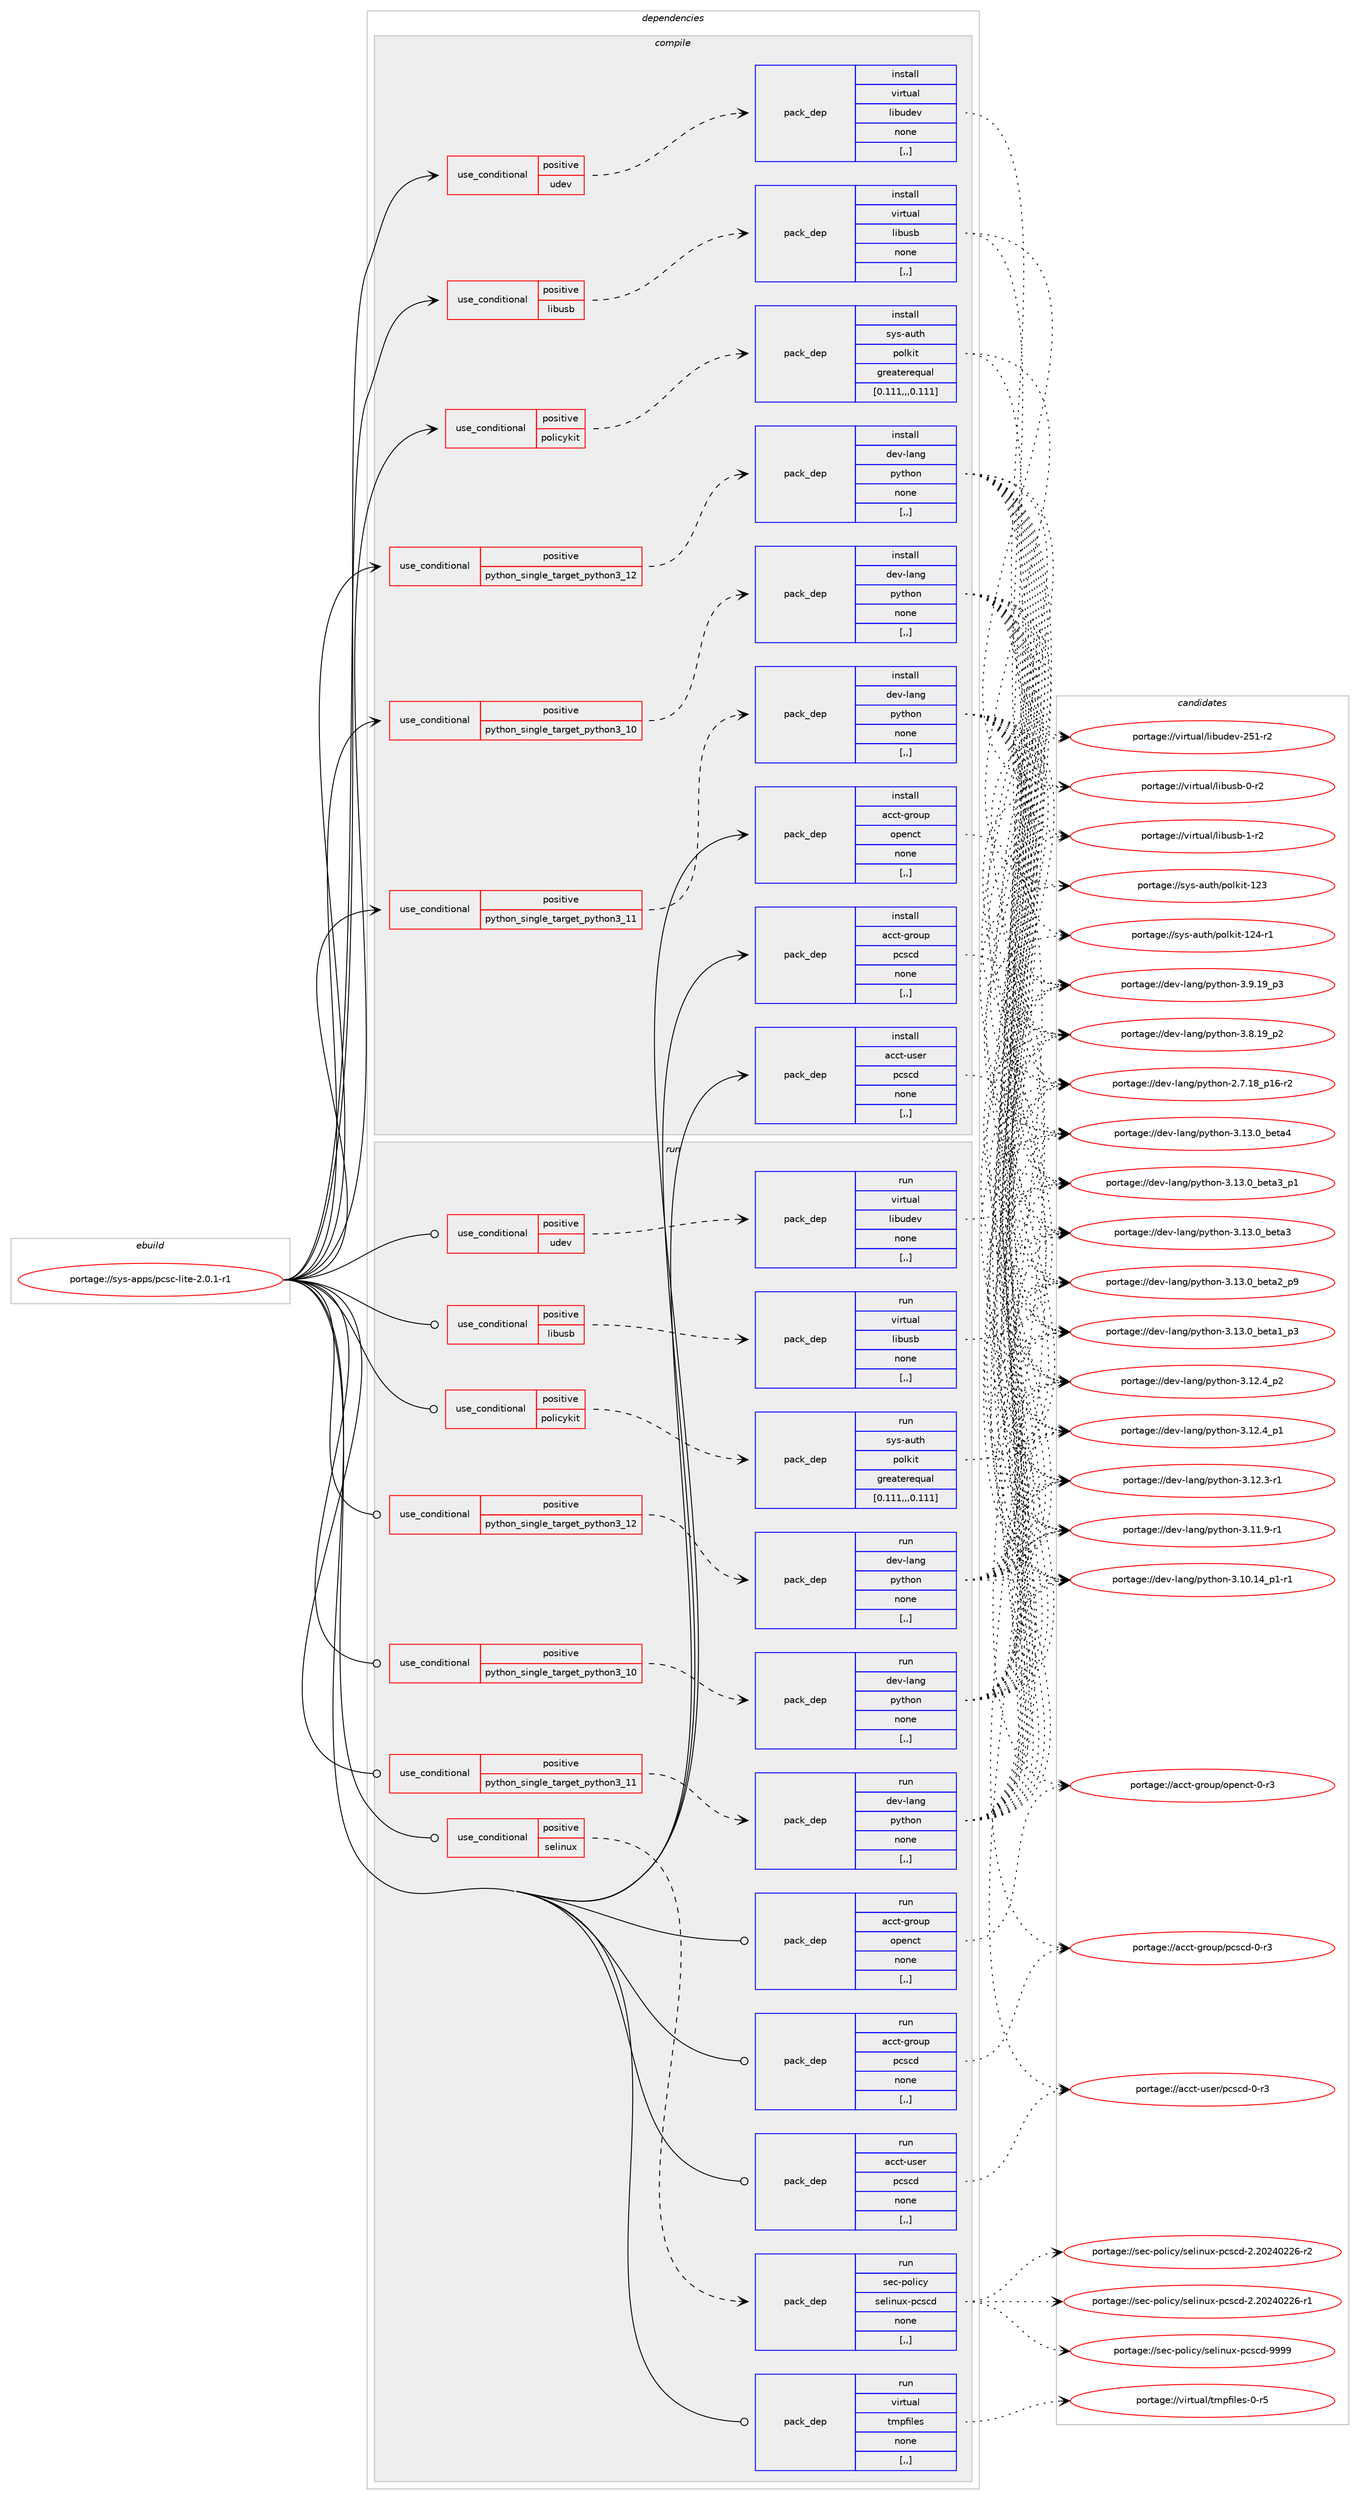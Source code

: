 digraph prolog {

# *************
# Graph options
# *************

newrank=true;
concentrate=true;
compound=true;
graph [rankdir=LR,fontname=Helvetica,fontsize=10,ranksep=1.5];#, ranksep=2.5, nodesep=0.2];
edge  [arrowhead=vee];
node  [fontname=Helvetica,fontsize=10];

# **********
# The ebuild
# **********

subgraph cluster_leftcol {
color=gray;
label=<<i>ebuild</i>>;
id [label="portage://sys-apps/pcsc-lite-2.0.1-r1", color=red, width=4, href="../sys-apps/pcsc-lite-2.0.1-r1.svg"];
}

# ****************
# The dependencies
# ****************

subgraph cluster_midcol {
color=gray;
label=<<i>dependencies</i>>;
subgraph cluster_compile {
fillcolor="#eeeeee";
style=filled;
label=<<i>compile</i>>;
subgraph cond111671 {
dependency422265 [label=<<TABLE BORDER="0" CELLBORDER="1" CELLSPACING="0" CELLPADDING="4"><TR><TD ROWSPAN="3" CELLPADDING="10">use_conditional</TD></TR><TR><TD>positive</TD></TR><TR><TD>libusb</TD></TR></TABLE>>, shape=none, color=red];
subgraph pack307671 {
dependency422266 [label=<<TABLE BORDER="0" CELLBORDER="1" CELLSPACING="0" CELLPADDING="4" WIDTH="220"><TR><TD ROWSPAN="6" CELLPADDING="30">pack_dep</TD></TR><TR><TD WIDTH="110">install</TD></TR><TR><TD>virtual</TD></TR><TR><TD>libusb</TD></TR><TR><TD>none</TD></TR><TR><TD>[,,]</TD></TR></TABLE>>, shape=none, color=blue];
}
dependency422265:e -> dependency422266:w [weight=20,style="dashed",arrowhead="vee"];
}
id:e -> dependency422265:w [weight=20,style="solid",arrowhead="vee"];
subgraph cond111672 {
dependency422267 [label=<<TABLE BORDER="0" CELLBORDER="1" CELLSPACING="0" CELLPADDING="4"><TR><TD ROWSPAN="3" CELLPADDING="10">use_conditional</TD></TR><TR><TD>positive</TD></TR><TR><TD>policykit</TD></TR></TABLE>>, shape=none, color=red];
subgraph pack307672 {
dependency422268 [label=<<TABLE BORDER="0" CELLBORDER="1" CELLSPACING="0" CELLPADDING="4" WIDTH="220"><TR><TD ROWSPAN="6" CELLPADDING="30">pack_dep</TD></TR><TR><TD WIDTH="110">install</TD></TR><TR><TD>sys-auth</TD></TR><TR><TD>polkit</TD></TR><TR><TD>greaterequal</TD></TR><TR><TD>[0.111,,,0.111]</TD></TR></TABLE>>, shape=none, color=blue];
}
dependency422267:e -> dependency422268:w [weight=20,style="dashed",arrowhead="vee"];
}
id:e -> dependency422267:w [weight=20,style="solid",arrowhead="vee"];
subgraph cond111673 {
dependency422269 [label=<<TABLE BORDER="0" CELLBORDER="1" CELLSPACING="0" CELLPADDING="4"><TR><TD ROWSPAN="3" CELLPADDING="10">use_conditional</TD></TR><TR><TD>positive</TD></TR><TR><TD>python_single_target_python3_10</TD></TR></TABLE>>, shape=none, color=red];
subgraph pack307673 {
dependency422270 [label=<<TABLE BORDER="0" CELLBORDER="1" CELLSPACING="0" CELLPADDING="4" WIDTH="220"><TR><TD ROWSPAN="6" CELLPADDING="30">pack_dep</TD></TR><TR><TD WIDTH="110">install</TD></TR><TR><TD>dev-lang</TD></TR><TR><TD>python</TD></TR><TR><TD>none</TD></TR><TR><TD>[,,]</TD></TR></TABLE>>, shape=none, color=blue];
}
dependency422269:e -> dependency422270:w [weight=20,style="dashed",arrowhead="vee"];
}
id:e -> dependency422269:w [weight=20,style="solid",arrowhead="vee"];
subgraph cond111674 {
dependency422271 [label=<<TABLE BORDER="0" CELLBORDER="1" CELLSPACING="0" CELLPADDING="4"><TR><TD ROWSPAN="3" CELLPADDING="10">use_conditional</TD></TR><TR><TD>positive</TD></TR><TR><TD>python_single_target_python3_11</TD></TR></TABLE>>, shape=none, color=red];
subgraph pack307674 {
dependency422272 [label=<<TABLE BORDER="0" CELLBORDER="1" CELLSPACING="0" CELLPADDING="4" WIDTH="220"><TR><TD ROWSPAN="6" CELLPADDING="30">pack_dep</TD></TR><TR><TD WIDTH="110">install</TD></TR><TR><TD>dev-lang</TD></TR><TR><TD>python</TD></TR><TR><TD>none</TD></TR><TR><TD>[,,]</TD></TR></TABLE>>, shape=none, color=blue];
}
dependency422271:e -> dependency422272:w [weight=20,style="dashed",arrowhead="vee"];
}
id:e -> dependency422271:w [weight=20,style="solid",arrowhead="vee"];
subgraph cond111675 {
dependency422273 [label=<<TABLE BORDER="0" CELLBORDER="1" CELLSPACING="0" CELLPADDING="4"><TR><TD ROWSPAN="3" CELLPADDING="10">use_conditional</TD></TR><TR><TD>positive</TD></TR><TR><TD>python_single_target_python3_12</TD></TR></TABLE>>, shape=none, color=red];
subgraph pack307675 {
dependency422274 [label=<<TABLE BORDER="0" CELLBORDER="1" CELLSPACING="0" CELLPADDING="4" WIDTH="220"><TR><TD ROWSPAN="6" CELLPADDING="30">pack_dep</TD></TR><TR><TD WIDTH="110">install</TD></TR><TR><TD>dev-lang</TD></TR><TR><TD>python</TD></TR><TR><TD>none</TD></TR><TR><TD>[,,]</TD></TR></TABLE>>, shape=none, color=blue];
}
dependency422273:e -> dependency422274:w [weight=20,style="dashed",arrowhead="vee"];
}
id:e -> dependency422273:w [weight=20,style="solid",arrowhead="vee"];
subgraph cond111676 {
dependency422275 [label=<<TABLE BORDER="0" CELLBORDER="1" CELLSPACING="0" CELLPADDING="4"><TR><TD ROWSPAN="3" CELLPADDING="10">use_conditional</TD></TR><TR><TD>positive</TD></TR><TR><TD>udev</TD></TR></TABLE>>, shape=none, color=red];
subgraph pack307676 {
dependency422276 [label=<<TABLE BORDER="0" CELLBORDER="1" CELLSPACING="0" CELLPADDING="4" WIDTH="220"><TR><TD ROWSPAN="6" CELLPADDING="30">pack_dep</TD></TR><TR><TD WIDTH="110">install</TD></TR><TR><TD>virtual</TD></TR><TR><TD>libudev</TD></TR><TR><TD>none</TD></TR><TR><TD>[,,]</TD></TR></TABLE>>, shape=none, color=blue];
}
dependency422275:e -> dependency422276:w [weight=20,style="dashed",arrowhead="vee"];
}
id:e -> dependency422275:w [weight=20,style="solid",arrowhead="vee"];
subgraph pack307677 {
dependency422277 [label=<<TABLE BORDER="0" CELLBORDER="1" CELLSPACING="0" CELLPADDING="4" WIDTH="220"><TR><TD ROWSPAN="6" CELLPADDING="30">pack_dep</TD></TR><TR><TD WIDTH="110">install</TD></TR><TR><TD>acct-group</TD></TR><TR><TD>openct</TD></TR><TR><TD>none</TD></TR><TR><TD>[,,]</TD></TR></TABLE>>, shape=none, color=blue];
}
id:e -> dependency422277:w [weight=20,style="solid",arrowhead="vee"];
subgraph pack307678 {
dependency422278 [label=<<TABLE BORDER="0" CELLBORDER="1" CELLSPACING="0" CELLPADDING="4" WIDTH="220"><TR><TD ROWSPAN="6" CELLPADDING="30">pack_dep</TD></TR><TR><TD WIDTH="110">install</TD></TR><TR><TD>acct-group</TD></TR><TR><TD>pcscd</TD></TR><TR><TD>none</TD></TR><TR><TD>[,,]</TD></TR></TABLE>>, shape=none, color=blue];
}
id:e -> dependency422278:w [weight=20,style="solid",arrowhead="vee"];
subgraph pack307679 {
dependency422279 [label=<<TABLE BORDER="0" CELLBORDER="1" CELLSPACING="0" CELLPADDING="4" WIDTH="220"><TR><TD ROWSPAN="6" CELLPADDING="30">pack_dep</TD></TR><TR><TD WIDTH="110">install</TD></TR><TR><TD>acct-user</TD></TR><TR><TD>pcscd</TD></TR><TR><TD>none</TD></TR><TR><TD>[,,]</TD></TR></TABLE>>, shape=none, color=blue];
}
id:e -> dependency422279:w [weight=20,style="solid",arrowhead="vee"];
}
subgraph cluster_compileandrun {
fillcolor="#eeeeee";
style=filled;
label=<<i>compile and run</i>>;
}
subgraph cluster_run {
fillcolor="#eeeeee";
style=filled;
label=<<i>run</i>>;
subgraph cond111677 {
dependency422280 [label=<<TABLE BORDER="0" CELLBORDER="1" CELLSPACING="0" CELLPADDING="4"><TR><TD ROWSPAN="3" CELLPADDING="10">use_conditional</TD></TR><TR><TD>positive</TD></TR><TR><TD>libusb</TD></TR></TABLE>>, shape=none, color=red];
subgraph pack307680 {
dependency422281 [label=<<TABLE BORDER="0" CELLBORDER="1" CELLSPACING="0" CELLPADDING="4" WIDTH="220"><TR><TD ROWSPAN="6" CELLPADDING="30">pack_dep</TD></TR><TR><TD WIDTH="110">run</TD></TR><TR><TD>virtual</TD></TR><TR><TD>libusb</TD></TR><TR><TD>none</TD></TR><TR><TD>[,,]</TD></TR></TABLE>>, shape=none, color=blue];
}
dependency422280:e -> dependency422281:w [weight=20,style="dashed",arrowhead="vee"];
}
id:e -> dependency422280:w [weight=20,style="solid",arrowhead="odot"];
subgraph cond111678 {
dependency422282 [label=<<TABLE BORDER="0" CELLBORDER="1" CELLSPACING="0" CELLPADDING="4"><TR><TD ROWSPAN="3" CELLPADDING="10">use_conditional</TD></TR><TR><TD>positive</TD></TR><TR><TD>policykit</TD></TR></TABLE>>, shape=none, color=red];
subgraph pack307681 {
dependency422283 [label=<<TABLE BORDER="0" CELLBORDER="1" CELLSPACING="0" CELLPADDING="4" WIDTH="220"><TR><TD ROWSPAN="6" CELLPADDING="30">pack_dep</TD></TR><TR><TD WIDTH="110">run</TD></TR><TR><TD>sys-auth</TD></TR><TR><TD>polkit</TD></TR><TR><TD>greaterequal</TD></TR><TR><TD>[0.111,,,0.111]</TD></TR></TABLE>>, shape=none, color=blue];
}
dependency422282:e -> dependency422283:w [weight=20,style="dashed",arrowhead="vee"];
}
id:e -> dependency422282:w [weight=20,style="solid",arrowhead="odot"];
subgraph cond111679 {
dependency422284 [label=<<TABLE BORDER="0" CELLBORDER="1" CELLSPACING="0" CELLPADDING="4"><TR><TD ROWSPAN="3" CELLPADDING="10">use_conditional</TD></TR><TR><TD>positive</TD></TR><TR><TD>python_single_target_python3_10</TD></TR></TABLE>>, shape=none, color=red];
subgraph pack307682 {
dependency422285 [label=<<TABLE BORDER="0" CELLBORDER="1" CELLSPACING="0" CELLPADDING="4" WIDTH="220"><TR><TD ROWSPAN="6" CELLPADDING="30">pack_dep</TD></TR><TR><TD WIDTH="110">run</TD></TR><TR><TD>dev-lang</TD></TR><TR><TD>python</TD></TR><TR><TD>none</TD></TR><TR><TD>[,,]</TD></TR></TABLE>>, shape=none, color=blue];
}
dependency422284:e -> dependency422285:w [weight=20,style="dashed",arrowhead="vee"];
}
id:e -> dependency422284:w [weight=20,style="solid",arrowhead="odot"];
subgraph cond111680 {
dependency422286 [label=<<TABLE BORDER="0" CELLBORDER="1" CELLSPACING="0" CELLPADDING="4"><TR><TD ROWSPAN="3" CELLPADDING="10">use_conditional</TD></TR><TR><TD>positive</TD></TR><TR><TD>python_single_target_python3_11</TD></TR></TABLE>>, shape=none, color=red];
subgraph pack307683 {
dependency422287 [label=<<TABLE BORDER="0" CELLBORDER="1" CELLSPACING="0" CELLPADDING="4" WIDTH="220"><TR><TD ROWSPAN="6" CELLPADDING="30">pack_dep</TD></TR><TR><TD WIDTH="110">run</TD></TR><TR><TD>dev-lang</TD></TR><TR><TD>python</TD></TR><TR><TD>none</TD></TR><TR><TD>[,,]</TD></TR></TABLE>>, shape=none, color=blue];
}
dependency422286:e -> dependency422287:w [weight=20,style="dashed",arrowhead="vee"];
}
id:e -> dependency422286:w [weight=20,style="solid",arrowhead="odot"];
subgraph cond111681 {
dependency422288 [label=<<TABLE BORDER="0" CELLBORDER="1" CELLSPACING="0" CELLPADDING="4"><TR><TD ROWSPAN="3" CELLPADDING="10">use_conditional</TD></TR><TR><TD>positive</TD></TR><TR><TD>python_single_target_python3_12</TD></TR></TABLE>>, shape=none, color=red];
subgraph pack307684 {
dependency422289 [label=<<TABLE BORDER="0" CELLBORDER="1" CELLSPACING="0" CELLPADDING="4" WIDTH="220"><TR><TD ROWSPAN="6" CELLPADDING="30">pack_dep</TD></TR><TR><TD WIDTH="110">run</TD></TR><TR><TD>dev-lang</TD></TR><TR><TD>python</TD></TR><TR><TD>none</TD></TR><TR><TD>[,,]</TD></TR></TABLE>>, shape=none, color=blue];
}
dependency422288:e -> dependency422289:w [weight=20,style="dashed",arrowhead="vee"];
}
id:e -> dependency422288:w [weight=20,style="solid",arrowhead="odot"];
subgraph cond111682 {
dependency422290 [label=<<TABLE BORDER="0" CELLBORDER="1" CELLSPACING="0" CELLPADDING="4"><TR><TD ROWSPAN="3" CELLPADDING="10">use_conditional</TD></TR><TR><TD>positive</TD></TR><TR><TD>selinux</TD></TR></TABLE>>, shape=none, color=red];
subgraph pack307685 {
dependency422291 [label=<<TABLE BORDER="0" CELLBORDER="1" CELLSPACING="0" CELLPADDING="4" WIDTH="220"><TR><TD ROWSPAN="6" CELLPADDING="30">pack_dep</TD></TR><TR><TD WIDTH="110">run</TD></TR><TR><TD>sec-policy</TD></TR><TR><TD>selinux-pcscd</TD></TR><TR><TD>none</TD></TR><TR><TD>[,,]</TD></TR></TABLE>>, shape=none, color=blue];
}
dependency422290:e -> dependency422291:w [weight=20,style="dashed",arrowhead="vee"];
}
id:e -> dependency422290:w [weight=20,style="solid",arrowhead="odot"];
subgraph cond111683 {
dependency422292 [label=<<TABLE BORDER="0" CELLBORDER="1" CELLSPACING="0" CELLPADDING="4"><TR><TD ROWSPAN="3" CELLPADDING="10">use_conditional</TD></TR><TR><TD>positive</TD></TR><TR><TD>udev</TD></TR></TABLE>>, shape=none, color=red];
subgraph pack307686 {
dependency422293 [label=<<TABLE BORDER="0" CELLBORDER="1" CELLSPACING="0" CELLPADDING="4" WIDTH="220"><TR><TD ROWSPAN="6" CELLPADDING="30">pack_dep</TD></TR><TR><TD WIDTH="110">run</TD></TR><TR><TD>virtual</TD></TR><TR><TD>libudev</TD></TR><TR><TD>none</TD></TR><TR><TD>[,,]</TD></TR></TABLE>>, shape=none, color=blue];
}
dependency422292:e -> dependency422293:w [weight=20,style="dashed",arrowhead="vee"];
}
id:e -> dependency422292:w [weight=20,style="solid",arrowhead="odot"];
subgraph pack307687 {
dependency422294 [label=<<TABLE BORDER="0" CELLBORDER="1" CELLSPACING="0" CELLPADDING="4" WIDTH="220"><TR><TD ROWSPAN="6" CELLPADDING="30">pack_dep</TD></TR><TR><TD WIDTH="110">run</TD></TR><TR><TD>acct-group</TD></TR><TR><TD>openct</TD></TR><TR><TD>none</TD></TR><TR><TD>[,,]</TD></TR></TABLE>>, shape=none, color=blue];
}
id:e -> dependency422294:w [weight=20,style="solid",arrowhead="odot"];
subgraph pack307688 {
dependency422295 [label=<<TABLE BORDER="0" CELLBORDER="1" CELLSPACING="0" CELLPADDING="4" WIDTH="220"><TR><TD ROWSPAN="6" CELLPADDING="30">pack_dep</TD></TR><TR><TD WIDTH="110">run</TD></TR><TR><TD>acct-group</TD></TR><TR><TD>pcscd</TD></TR><TR><TD>none</TD></TR><TR><TD>[,,]</TD></TR></TABLE>>, shape=none, color=blue];
}
id:e -> dependency422295:w [weight=20,style="solid",arrowhead="odot"];
subgraph pack307689 {
dependency422296 [label=<<TABLE BORDER="0" CELLBORDER="1" CELLSPACING="0" CELLPADDING="4" WIDTH="220"><TR><TD ROWSPAN="6" CELLPADDING="30">pack_dep</TD></TR><TR><TD WIDTH="110">run</TD></TR><TR><TD>acct-user</TD></TR><TR><TD>pcscd</TD></TR><TR><TD>none</TD></TR><TR><TD>[,,]</TD></TR></TABLE>>, shape=none, color=blue];
}
id:e -> dependency422296:w [weight=20,style="solid",arrowhead="odot"];
subgraph pack307690 {
dependency422297 [label=<<TABLE BORDER="0" CELLBORDER="1" CELLSPACING="0" CELLPADDING="4" WIDTH="220"><TR><TD ROWSPAN="6" CELLPADDING="30">pack_dep</TD></TR><TR><TD WIDTH="110">run</TD></TR><TR><TD>virtual</TD></TR><TR><TD>tmpfiles</TD></TR><TR><TD>none</TD></TR><TR><TD>[,,]</TD></TR></TABLE>>, shape=none, color=blue];
}
id:e -> dependency422297:w [weight=20,style="solid",arrowhead="odot"];
}
}

# **************
# The candidates
# **************

subgraph cluster_choices {
rank=same;
color=gray;
label=<<i>candidates</i>>;

subgraph choice307671 {
color=black;
nodesep=1;
choice1181051141161179710847108105981171159845494511450 [label="portage://virtual/libusb-1-r2", color=red, width=4,href="../virtual/libusb-1-r2.svg"];
choice1181051141161179710847108105981171159845484511450 [label="portage://virtual/libusb-0-r2", color=red, width=4,href="../virtual/libusb-0-r2.svg"];
dependency422266:e -> choice1181051141161179710847108105981171159845494511450:w [style=dotted,weight="100"];
dependency422266:e -> choice1181051141161179710847108105981171159845484511450:w [style=dotted,weight="100"];
}
subgraph choice307672 {
color=black;
nodesep=1;
choice115121115459711711610447112111108107105116454950524511449 [label="portage://sys-auth/polkit-124-r1", color=red, width=4,href="../sys-auth/polkit-124-r1.svg"];
choice11512111545971171161044711211110810710511645495051 [label="portage://sys-auth/polkit-123", color=red, width=4,href="../sys-auth/polkit-123.svg"];
dependency422268:e -> choice115121115459711711610447112111108107105116454950524511449:w [style=dotted,weight="100"];
dependency422268:e -> choice11512111545971171161044711211110810710511645495051:w [style=dotted,weight="100"];
}
subgraph choice307673 {
color=black;
nodesep=1;
choice1001011184510897110103471121211161041111104551464951464895981011169752 [label="portage://dev-lang/python-3.13.0_beta4", color=red, width=4,href="../dev-lang/python-3.13.0_beta4.svg"];
choice10010111845108971101034711212111610411111045514649514648959810111697519511249 [label="portage://dev-lang/python-3.13.0_beta3_p1", color=red, width=4,href="../dev-lang/python-3.13.0_beta3_p1.svg"];
choice1001011184510897110103471121211161041111104551464951464895981011169751 [label="portage://dev-lang/python-3.13.0_beta3", color=red, width=4,href="../dev-lang/python-3.13.0_beta3.svg"];
choice10010111845108971101034711212111610411111045514649514648959810111697509511257 [label="portage://dev-lang/python-3.13.0_beta2_p9", color=red, width=4,href="../dev-lang/python-3.13.0_beta2_p9.svg"];
choice10010111845108971101034711212111610411111045514649514648959810111697499511251 [label="portage://dev-lang/python-3.13.0_beta1_p3", color=red, width=4,href="../dev-lang/python-3.13.0_beta1_p3.svg"];
choice100101118451089711010347112121116104111110455146495046529511250 [label="portage://dev-lang/python-3.12.4_p2", color=red, width=4,href="../dev-lang/python-3.12.4_p2.svg"];
choice100101118451089711010347112121116104111110455146495046529511249 [label="portage://dev-lang/python-3.12.4_p1", color=red, width=4,href="../dev-lang/python-3.12.4_p1.svg"];
choice100101118451089711010347112121116104111110455146495046514511449 [label="portage://dev-lang/python-3.12.3-r1", color=red, width=4,href="../dev-lang/python-3.12.3-r1.svg"];
choice100101118451089711010347112121116104111110455146494946574511449 [label="portage://dev-lang/python-3.11.9-r1", color=red, width=4,href="../dev-lang/python-3.11.9-r1.svg"];
choice100101118451089711010347112121116104111110455146494846495295112494511449 [label="portage://dev-lang/python-3.10.14_p1-r1", color=red, width=4,href="../dev-lang/python-3.10.14_p1-r1.svg"];
choice100101118451089711010347112121116104111110455146574649579511251 [label="portage://dev-lang/python-3.9.19_p3", color=red, width=4,href="../dev-lang/python-3.9.19_p3.svg"];
choice100101118451089711010347112121116104111110455146564649579511250 [label="portage://dev-lang/python-3.8.19_p2", color=red, width=4,href="../dev-lang/python-3.8.19_p2.svg"];
choice100101118451089711010347112121116104111110455046554649569511249544511450 [label="portage://dev-lang/python-2.7.18_p16-r2", color=red, width=4,href="../dev-lang/python-2.7.18_p16-r2.svg"];
dependency422270:e -> choice1001011184510897110103471121211161041111104551464951464895981011169752:w [style=dotted,weight="100"];
dependency422270:e -> choice10010111845108971101034711212111610411111045514649514648959810111697519511249:w [style=dotted,weight="100"];
dependency422270:e -> choice1001011184510897110103471121211161041111104551464951464895981011169751:w [style=dotted,weight="100"];
dependency422270:e -> choice10010111845108971101034711212111610411111045514649514648959810111697509511257:w [style=dotted,weight="100"];
dependency422270:e -> choice10010111845108971101034711212111610411111045514649514648959810111697499511251:w [style=dotted,weight="100"];
dependency422270:e -> choice100101118451089711010347112121116104111110455146495046529511250:w [style=dotted,weight="100"];
dependency422270:e -> choice100101118451089711010347112121116104111110455146495046529511249:w [style=dotted,weight="100"];
dependency422270:e -> choice100101118451089711010347112121116104111110455146495046514511449:w [style=dotted,weight="100"];
dependency422270:e -> choice100101118451089711010347112121116104111110455146494946574511449:w [style=dotted,weight="100"];
dependency422270:e -> choice100101118451089711010347112121116104111110455146494846495295112494511449:w [style=dotted,weight="100"];
dependency422270:e -> choice100101118451089711010347112121116104111110455146574649579511251:w [style=dotted,weight="100"];
dependency422270:e -> choice100101118451089711010347112121116104111110455146564649579511250:w [style=dotted,weight="100"];
dependency422270:e -> choice100101118451089711010347112121116104111110455046554649569511249544511450:w [style=dotted,weight="100"];
}
subgraph choice307674 {
color=black;
nodesep=1;
choice1001011184510897110103471121211161041111104551464951464895981011169752 [label="portage://dev-lang/python-3.13.0_beta4", color=red, width=4,href="../dev-lang/python-3.13.0_beta4.svg"];
choice10010111845108971101034711212111610411111045514649514648959810111697519511249 [label="portage://dev-lang/python-3.13.0_beta3_p1", color=red, width=4,href="../dev-lang/python-3.13.0_beta3_p1.svg"];
choice1001011184510897110103471121211161041111104551464951464895981011169751 [label="portage://dev-lang/python-3.13.0_beta3", color=red, width=4,href="../dev-lang/python-3.13.0_beta3.svg"];
choice10010111845108971101034711212111610411111045514649514648959810111697509511257 [label="portage://dev-lang/python-3.13.0_beta2_p9", color=red, width=4,href="../dev-lang/python-3.13.0_beta2_p9.svg"];
choice10010111845108971101034711212111610411111045514649514648959810111697499511251 [label="portage://dev-lang/python-3.13.0_beta1_p3", color=red, width=4,href="../dev-lang/python-3.13.0_beta1_p3.svg"];
choice100101118451089711010347112121116104111110455146495046529511250 [label="portage://dev-lang/python-3.12.4_p2", color=red, width=4,href="../dev-lang/python-3.12.4_p2.svg"];
choice100101118451089711010347112121116104111110455146495046529511249 [label="portage://dev-lang/python-3.12.4_p1", color=red, width=4,href="../dev-lang/python-3.12.4_p1.svg"];
choice100101118451089711010347112121116104111110455146495046514511449 [label="portage://dev-lang/python-3.12.3-r1", color=red, width=4,href="../dev-lang/python-3.12.3-r1.svg"];
choice100101118451089711010347112121116104111110455146494946574511449 [label="portage://dev-lang/python-3.11.9-r1", color=red, width=4,href="../dev-lang/python-3.11.9-r1.svg"];
choice100101118451089711010347112121116104111110455146494846495295112494511449 [label="portage://dev-lang/python-3.10.14_p1-r1", color=red, width=4,href="../dev-lang/python-3.10.14_p1-r1.svg"];
choice100101118451089711010347112121116104111110455146574649579511251 [label="portage://dev-lang/python-3.9.19_p3", color=red, width=4,href="../dev-lang/python-3.9.19_p3.svg"];
choice100101118451089711010347112121116104111110455146564649579511250 [label="portage://dev-lang/python-3.8.19_p2", color=red, width=4,href="../dev-lang/python-3.8.19_p2.svg"];
choice100101118451089711010347112121116104111110455046554649569511249544511450 [label="portage://dev-lang/python-2.7.18_p16-r2", color=red, width=4,href="../dev-lang/python-2.7.18_p16-r2.svg"];
dependency422272:e -> choice1001011184510897110103471121211161041111104551464951464895981011169752:w [style=dotted,weight="100"];
dependency422272:e -> choice10010111845108971101034711212111610411111045514649514648959810111697519511249:w [style=dotted,weight="100"];
dependency422272:e -> choice1001011184510897110103471121211161041111104551464951464895981011169751:w [style=dotted,weight="100"];
dependency422272:e -> choice10010111845108971101034711212111610411111045514649514648959810111697509511257:w [style=dotted,weight="100"];
dependency422272:e -> choice10010111845108971101034711212111610411111045514649514648959810111697499511251:w [style=dotted,weight="100"];
dependency422272:e -> choice100101118451089711010347112121116104111110455146495046529511250:w [style=dotted,weight="100"];
dependency422272:e -> choice100101118451089711010347112121116104111110455146495046529511249:w [style=dotted,weight="100"];
dependency422272:e -> choice100101118451089711010347112121116104111110455146495046514511449:w [style=dotted,weight="100"];
dependency422272:e -> choice100101118451089711010347112121116104111110455146494946574511449:w [style=dotted,weight="100"];
dependency422272:e -> choice100101118451089711010347112121116104111110455146494846495295112494511449:w [style=dotted,weight="100"];
dependency422272:e -> choice100101118451089711010347112121116104111110455146574649579511251:w [style=dotted,weight="100"];
dependency422272:e -> choice100101118451089711010347112121116104111110455146564649579511250:w [style=dotted,weight="100"];
dependency422272:e -> choice100101118451089711010347112121116104111110455046554649569511249544511450:w [style=dotted,weight="100"];
}
subgraph choice307675 {
color=black;
nodesep=1;
choice1001011184510897110103471121211161041111104551464951464895981011169752 [label="portage://dev-lang/python-3.13.0_beta4", color=red, width=4,href="../dev-lang/python-3.13.0_beta4.svg"];
choice10010111845108971101034711212111610411111045514649514648959810111697519511249 [label="portage://dev-lang/python-3.13.0_beta3_p1", color=red, width=4,href="../dev-lang/python-3.13.0_beta3_p1.svg"];
choice1001011184510897110103471121211161041111104551464951464895981011169751 [label="portage://dev-lang/python-3.13.0_beta3", color=red, width=4,href="../dev-lang/python-3.13.0_beta3.svg"];
choice10010111845108971101034711212111610411111045514649514648959810111697509511257 [label="portage://dev-lang/python-3.13.0_beta2_p9", color=red, width=4,href="../dev-lang/python-3.13.0_beta2_p9.svg"];
choice10010111845108971101034711212111610411111045514649514648959810111697499511251 [label="portage://dev-lang/python-3.13.0_beta1_p3", color=red, width=4,href="../dev-lang/python-3.13.0_beta1_p3.svg"];
choice100101118451089711010347112121116104111110455146495046529511250 [label="portage://dev-lang/python-3.12.4_p2", color=red, width=4,href="../dev-lang/python-3.12.4_p2.svg"];
choice100101118451089711010347112121116104111110455146495046529511249 [label="portage://dev-lang/python-3.12.4_p1", color=red, width=4,href="../dev-lang/python-3.12.4_p1.svg"];
choice100101118451089711010347112121116104111110455146495046514511449 [label="portage://dev-lang/python-3.12.3-r1", color=red, width=4,href="../dev-lang/python-3.12.3-r1.svg"];
choice100101118451089711010347112121116104111110455146494946574511449 [label="portage://dev-lang/python-3.11.9-r1", color=red, width=4,href="../dev-lang/python-3.11.9-r1.svg"];
choice100101118451089711010347112121116104111110455146494846495295112494511449 [label="portage://dev-lang/python-3.10.14_p1-r1", color=red, width=4,href="../dev-lang/python-3.10.14_p1-r1.svg"];
choice100101118451089711010347112121116104111110455146574649579511251 [label="portage://dev-lang/python-3.9.19_p3", color=red, width=4,href="../dev-lang/python-3.9.19_p3.svg"];
choice100101118451089711010347112121116104111110455146564649579511250 [label="portage://dev-lang/python-3.8.19_p2", color=red, width=4,href="../dev-lang/python-3.8.19_p2.svg"];
choice100101118451089711010347112121116104111110455046554649569511249544511450 [label="portage://dev-lang/python-2.7.18_p16-r2", color=red, width=4,href="../dev-lang/python-2.7.18_p16-r2.svg"];
dependency422274:e -> choice1001011184510897110103471121211161041111104551464951464895981011169752:w [style=dotted,weight="100"];
dependency422274:e -> choice10010111845108971101034711212111610411111045514649514648959810111697519511249:w [style=dotted,weight="100"];
dependency422274:e -> choice1001011184510897110103471121211161041111104551464951464895981011169751:w [style=dotted,weight="100"];
dependency422274:e -> choice10010111845108971101034711212111610411111045514649514648959810111697509511257:w [style=dotted,weight="100"];
dependency422274:e -> choice10010111845108971101034711212111610411111045514649514648959810111697499511251:w [style=dotted,weight="100"];
dependency422274:e -> choice100101118451089711010347112121116104111110455146495046529511250:w [style=dotted,weight="100"];
dependency422274:e -> choice100101118451089711010347112121116104111110455146495046529511249:w [style=dotted,weight="100"];
dependency422274:e -> choice100101118451089711010347112121116104111110455146495046514511449:w [style=dotted,weight="100"];
dependency422274:e -> choice100101118451089711010347112121116104111110455146494946574511449:w [style=dotted,weight="100"];
dependency422274:e -> choice100101118451089711010347112121116104111110455146494846495295112494511449:w [style=dotted,weight="100"];
dependency422274:e -> choice100101118451089711010347112121116104111110455146574649579511251:w [style=dotted,weight="100"];
dependency422274:e -> choice100101118451089711010347112121116104111110455146564649579511250:w [style=dotted,weight="100"];
dependency422274:e -> choice100101118451089711010347112121116104111110455046554649569511249544511450:w [style=dotted,weight="100"];
}
subgraph choice307676 {
color=black;
nodesep=1;
choice118105114116117971084710810598117100101118455053494511450 [label="portage://virtual/libudev-251-r2", color=red, width=4,href="../virtual/libudev-251-r2.svg"];
dependency422276:e -> choice118105114116117971084710810598117100101118455053494511450:w [style=dotted,weight="100"];
}
subgraph choice307677 {
color=black;
nodesep=1;
choice97999911645103114111117112471111121011109911645484511451 [label="portage://acct-group/openct-0-r3", color=red, width=4,href="../acct-group/openct-0-r3.svg"];
dependency422277:e -> choice97999911645103114111117112471111121011109911645484511451:w [style=dotted,weight="100"];
}
subgraph choice307678 {
color=black;
nodesep=1;
choice9799991164510311411111711247112991159910045484511451 [label="portage://acct-group/pcscd-0-r3", color=red, width=4,href="../acct-group/pcscd-0-r3.svg"];
dependency422278:e -> choice9799991164510311411111711247112991159910045484511451:w [style=dotted,weight="100"];
}
subgraph choice307679 {
color=black;
nodesep=1;
choice9799991164511711510111447112991159910045484511451 [label="portage://acct-user/pcscd-0-r3", color=red, width=4,href="../acct-user/pcscd-0-r3.svg"];
dependency422279:e -> choice9799991164511711510111447112991159910045484511451:w [style=dotted,weight="100"];
}
subgraph choice307680 {
color=black;
nodesep=1;
choice1181051141161179710847108105981171159845494511450 [label="portage://virtual/libusb-1-r2", color=red, width=4,href="../virtual/libusb-1-r2.svg"];
choice1181051141161179710847108105981171159845484511450 [label="portage://virtual/libusb-0-r2", color=red, width=4,href="../virtual/libusb-0-r2.svg"];
dependency422281:e -> choice1181051141161179710847108105981171159845494511450:w [style=dotted,weight="100"];
dependency422281:e -> choice1181051141161179710847108105981171159845484511450:w [style=dotted,weight="100"];
}
subgraph choice307681 {
color=black;
nodesep=1;
choice115121115459711711610447112111108107105116454950524511449 [label="portage://sys-auth/polkit-124-r1", color=red, width=4,href="../sys-auth/polkit-124-r1.svg"];
choice11512111545971171161044711211110810710511645495051 [label="portage://sys-auth/polkit-123", color=red, width=4,href="../sys-auth/polkit-123.svg"];
dependency422283:e -> choice115121115459711711610447112111108107105116454950524511449:w [style=dotted,weight="100"];
dependency422283:e -> choice11512111545971171161044711211110810710511645495051:w [style=dotted,weight="100"];
}
subgraph choice307682 {
color=black;
nodesep=1;
choice1001011184510897110103471121211161041111104551464951464895981011169752 [label="portage://dev-lang/python-3.13.0_beta4", color=red, width=4,href="../dev-lang/python-3.13.0_beta4.svg"];
choice10010111845108971101034711212111610411111045514649514648959810111697519511249 [label="portage://dev-lang/python-3.13.0_beta3_p1", color=red, width=4,href="../dev-lang/python-3.13.0_beta3_p1.svg"];
choice1001011184510897110103471121211161041111104551464951464895981011169751 [label="portage://dev-lang/python-3.13.0_beta3", color=red, width=4,href="../dev-lang/python-3.13.0_beta3.svg"];
choice10010111845108971101034711212111610411111045514649514648959810111697509511257 [label="portage://dev-lang/python-3.13.0_beta2_p9", color=red, width=4,href="../dev-lang/python-3.13.0_beta2_p9.svg"];
choice10010111845108971101034711212111610411111045514649514648959810111697499511251 [label="portage://dev-lang/python-3.13.0_beta1_p3", color=red, width=4,href="../dev-lang/python-3.13.0_beta1_p3.svg"];
choice100101118451089711010347112121116104111110455146495046529511250 [label="portage://dev-lang/python-3.12.4_p2", color=red, width=4,href="../dev-lang/python-3.12.4_p2.svg"];
choice100101118451089711010347112121116104111110455146495046529511249 [label="portage://dev-lang/python-3.12.4_p1", color=red, width=4,href="../dev-lang/python-3.12.4_p1.svg"];
choice100101118451089711010347112121116104111110455146495046514511449 [label="portage://dev-lang/python-3.12.3-r1", color=red, width=4,href="../dev-lang/python-3.12.3-r1.svg"];
choice100101118451089711010347112121116104111110455146494946574511449 [label="portage://dev-lang/python-3.11.9-r1", color=red, width=4,href="../dev-lang/python-3.11.9-r1.svg"];
choice100101118451089711010347112121116104111110455146494846495295112494511449 [label="portage://dev-lang/python-3.10.14_p1-r1", color=red, width=4,href="../dev-lang/python-3.10.14_p1-r1.svg"];
choice100101118451089711010347112121116104111110455146574649579511251 [label="portage://dev-lang/python-3.9.19_p3", color=red, width=4,href="../dev-lang/python-3.9.19_p3.svg"];
choice100101118451089711010347112121116104111110455146564649579511250 [label="portage://dev-lang/python-3.8.19_p2", color=red, width=4,href="../dev-lang/python-3.8.19_p2.svg"];
choice100101118451089711010347112121116104111110455046554649569511249544511450 [label="portage://dev-lang/python-2.7.18_p16-r2", color=red, width=4,href="../dev-lang/python-2.7.18_p16-r2.svg"];
dependency422285:e -> choice1001011184510897110103471121211161041111104551464951464895981011169752:w [style=dotted,weight="100"];
dependency422285:e -> choice10010111845108971101034711212111610411111045514649514648959810111697519511249:w [style=dotted,weight="100"];
dependency422285:e -> choice1001011184510897110103471121211161041111104551464951464895981011169751:w [style=dotted,weight="100"];
dependency422285:e -> choice10010111845108971101034711212111610411111045514649514648959810111697509511257:w [style=dotted,weight="100"];
dependency422285:e -> choice10010111845108971101034711212111610411111045514649514648959810111697499511251:w [style=dotted,weight="100"];
dependency422285:e -> choice100101118451089711010347112121116104111110455146495046529511250:w [style=dotted,weight="100"];
dependency422285:e -> choice100101118451089711010347112121116104111110455146495046529511249:w [style=dotted,weight="100"];
dependency422285:e -> choice100101118451089711010347112121116104111110455146495046514511449:w [style=dotted,weight="100"];
dependency422285:e -> choice100101118451089711010347112121116104111110455146494946574511449:w [style=dotted,weight="100"];
dependency422285:e -> choice100101118451089711010347112121116104111110455146494846495295112494511449:w [style=dotted,weight="100"];
dependency422285:e -> choice100101118451089711010347112121116104111110455146574649579511251:w [style=dotted,weight="100"];
dependency422285:e -> choice100101118451089711010347112121116104111110455146564649579511250:w [style=dotted,weight="100"];
dependency422285:e -> choice100101118451089711010347112121116104111110455046554649569511249544511450:w [style=dotted,weight="100"];
}
subgraph choice307683 {
color=black;
nodesep=1;
choice1001011184510897110103471121211161041111104551464951464895981011169752 [label="portage://dev-lang/python-3.13.0_beta4", color=red, width=4,href="../dev-lang/python-3.13.0_beta4.svg"];
choice10010111845108971101034711212111610411111045514649514648959810111697519511249 [label="portage://dev-lang/python-3.13.0_beta3_p1", color=red, width=4,href="../dev-lang/python-3.13.0_beta3_p1.svg"];
choice1001011184510897110103471121211161041111104551464951464895981011169751 [label="portage://dev-lang/python-3.13.0_beta3", color=red, width=4,href="../dev-lang/python-3.13.0_beta3.svg"];
choice10010111845108971101034711212111610411111045514649514648959810111697509511257 [label="portage://dev-lang/python-3.13.0_beta2_p9", color=red, width=4,href="../dev-lang/python-3.13.0_beta2_p9.svg"];
choice10010111845108971101034711212111610411111045514649514648959810111697499511251 [label="portage://dev-lang/python-3.13.0_beta1_p3", color=red, width=4,href="../dev-lang/python-3.13.0_beta1_p3.svg"];
choice100101118451089711010347112121116104111110455146495046529511250 [label="portage://dev-lang/python-3.12.4_p2", color=red, width=4,href="../dev-lang/python-3.12.4_p2.svg"];
choice100101118451089711010347112121116104111110455146495046529511249 [label="portage://dev-lang/python-3.12.4_p1", color=red, width=4,href="../dev-lang/python-3.12.4_p1.svg"];
choice100101118451089711010347112121116104111110455146495046514511449 [label="portage://dev-lang/python-3.12.3-r1", color=red, width=4,href="../dev-lang/python-3.12.3-r1.svg"];
choice100101118451089711010347112121116104111110455146494946574511449 [label="portage://dev-lang/python-3.11.9-r1", color=red, width=4,href="../dev-lang/python-3.11.9-r1.svg"];
choice100101118451089711010347112121116104111110455146494846495295112494511449 [label="portage://dev-lang/python-3.10.14_p1-r1", color=red, width=4,href="../dev-lang/python-3.10.14_p1-r1.svg"];
choice100101118451089711010347112121116104111110455146574649579511251 [label="portage://dev-lang/python-3.9.19_p3", color=red, width=4,href="../dev-lang/python-3.9.19_p3.svg"];
choice100101118451089711010347112121116104111110455146564649579511250 [label="portage://dev-lang/python-3.8.19_p2", color=red, width=4,href="../dev-lang/python-3.8.19_p2.svg"];
choice100101118451089711010347112121116104111110455046554649569511249544511450 [label="portage://dev-lang/python-2.7.18_p16-r2", color=red, width=4,href="../dev-lang/python-2.7.18_p16-r2.svg"];
dependency422287:e -> choice1001011184510897110103471121211161041111104551464951464895981011169752:w [style=dotted,weight="100"];
dependency422287:e -> choice10010111845108971101034711212111610411111045514649514648959810111697519511249:w [style=dotted,weight="100"];
dependency422287:e -> choice1001011184510897110103471121211161041111104551464951464895981011169751:w [style=dotted,weight="100"];
dependency422287:e -> choice10010111845108971101034711212111610411111045514649514648959810111697509511257:w [style=dotted,weight="100"];
dependency422287:e -> choice10010111845108971101034711212111610411111045514649514648959810111697499511251:w [style=dotted,weight="100"];
dependency422287:e -> choice100101118451089711010347112121116104111110455146495046529511250:w [style=dotted,weight="100"];
dependency422287:e -> choice100101118451089711010347112121116104111110455146495046529511249:w [style=dotted,weight="100"];
dependency422287:e -> choice100101118451089711010347112121116104111110455146495046514511449:w [style=dotted,weight="100"];
dependency422287:e -> choice100101118451089711010347112121116104111110455146494946574511449:w [style=dotted,weight="100"];
dependency422287:e -> choice100101118451089711010347112121116104111110455146494846495295112494511449:w [style=dotted,weight="100"];
dependency422287:e -> choice100101118451089711010347112121116104111110455146574649579511251:w [style=dotted,weight="100"];
dependency422287:e -> choice100101118451089711010347112121116104111110455146564649579511250:w [style=dotted,weight="100"];
dependency422287:e -> choice100101118451089711010347112121116104111110455046554649569511249544511450:w [style=dotted,weight="100"];
}
subgraph choice307684 {
color=black;
nodesep=1;
choice1001011184510897110103471121211161041111104551464951464895981011169752 [label="portage://dev-lang/python-3.13.0_beta4", color=red, width=4,href="../dev-lang/python-3.13.0_beta4.svg"];
choice10010111845108971101034711212111610411111045514649514648959810111697519511249 [label="portage://dev-lang/python-3.13.0_beta3_p1", color=red, width=4,href="../dev-lang/python-3.13.0_beta3_p1.svg"];
choice1001011184510897110103471121211161041111104551464951464895981011169751 [label="portage://dev-lang/python-3.13.0_beta3", color=red, width=4,href="../dev-lang/python-3.13.0_beta3.svg"];
choice10010111845108971101034711212111610411111045514649514648959810111697509511257 [label="portage://dev-lang/python-3.13.0_beta2_p9", color=red, width=4,href="../dev-lang/python-3.13.0_beta2_p9.svg"];
choice10010111845108971101034711212111610411111045514649514648959810111697499511251 [label="portage://dev-lang/python-3.13.0_beta1_p3", color=red, width=4,href="../dev-lang/python-3.13.0_beta1_p3.svg"];
choice100101118451089711010347112121116104111110455146495046529511250 [label="portage://dev-lang/python-3.12.4_p2", color=red, width=4,href="../dev-lang/python-3.12.4_p2.svg"];
choice100101118451089711010347112121116104111110455146495046529511249 [label="portage://dev-lang/python-3.12.4_p1", color=red, width=4,href="../dev-lang/python-3.12.4_p1.svg"];
choice100101118451089711010347112121116104111110455146495046514511449 [label="portage://dev-lang/python-3.12.3-r1", color=red, width=4,href="../dev-lang/python-3.12.3-r1.svg"];
choice100101118451089711010347112121116104111110455146494946574511449 [label="portage://dev-lang/python-3.11.9-r1", color=red, width=4,href="../dev-lang/python-3.11.9-r1.svg"];
choice100101118451089711010347112121116104111110455146494846495295112494511449 [label="portage://dev-lang/python-3.10.14_p1-r1", color=red, width=4,href="../dev-lang/python-3.10.14_p1-r1.svg"];
choice100101118451089711010347112121116104111110455146574649579511251 [label="portage://dev-lang/python-3.9.19_p3", color=red, width=4,href="../dev-lang/python-3.9.19_p3.svg"];
choice100101118451089711010347112121116104111110455146564649579511250 [label="portage://dev-lang/python-3.8.19_p2", color=red, width=4,href="../dev-lang/python-3.8.19_p2.svg"];
choice100101118451089711010347112121116104111110455046554649569511249544511450 [label="portage://dev-lang/python-2.7.18_p16-r2", color=red, width=4,href="../dev-lang/python-2.7.18_p16-r2.svg"];
dependency422289:e -> choice1001011184510897110103471121211161041111104551464951464895981011169752:w [style=dotted,weight="100"];
dependency422289:e -> choice10010111845108971101034711212111610411111045514649514648959810111697519511249:w [style=dotted,weight="100"];
dependency422289:e -> choice1001011184510897110103471121211161041111104551464951464895981011169751:w [style=dotted,weight="100"];
dependency422289:e -> choice10010111845108971101034711212111610411111045514649514648959810111697509511257:w [style=dotted,weight="100"];
dependency422289:e -> choice10010111845108971101034711212111610411111045514649514648959810111697499511251:w [style=dotted,weight="100"];
dependency422289:e -> choice100101118451089711010347112121116104111110455146495046529511250:w [style=dotted,weight="100"];
dependency422289:e -> choice100101118451089711010347112121116104111110455146495046529511249:w [style=dotted,weight="100"];
dependency422289:e -> choice100101118451089711010347112121116104111110455146495046514511449:w [style=dotted,weight="100"];
dependency422289:e -> choice100101118451089711010347112121116104111110455146494946574511449:w [style=dotted,weight="100"];
dependency422289:e -> choice100101118451089711010347112121116104111110455146494846495295112494511449:w [style=dotted,weight="100"];
dependency422289:e -> choice100101118451089711010347112121116104111110455146574649579511251:w [style=dotted,weight="100"];
dependency422289:e -> choice100101118451089711010347112121116104111110455146564649579511250:w [style=dotted,weight="100"];
dependency422289:e -> choice100101118451089711010347112121116104111110455046554649569511249544511450:w [style=dotted,weight="100"];
}
subgraph choice307685 {
color=black;
nodesep=1;
choice115101994511211110810599121471151011081051101171204511299115991004557575757 [label="portage://sec-policy/selinux-pcscd-9999", color=red, width=4,href="../sec-policy/selinux-pcscd-9999.svg"];
choice1151019945112111108105991214711510110810511011712045112991159910045504650485052485050544511450 [label="portage://sec-policy/selinux-pcscd-2.20240226-r2", color=red, width=4,href="../sec-policy/selinux-pcscd-2.20240226-r2.svg"];
choice1151019945112111108105991214711510110810511011712045112991159910045504650485052485050544511449 [label="portage://sec-policy/selinux-pcscd-2.20240226-r1", color=red, width=4,href="../sec-policy/selinux-pcscd-2.20240226-r1.svg"];
dependency422291:e -> choice115101994511211110810599121471151011081051101171204511299115991004557575757:w [style=dotted,weight="100"];
dependency422291:e -> choice1151019945112111108105991214711510110810511011712045112991159910045504650485052485050544511450:w [style=dotted,weight="100"];
dependency422291:e -> choice1151019945112111108105991214711510110810511011712045112991159910045504650485052485050544511449:w [style=dotted,weight="100"];
}
subgraph choice307686 {
color=black;
nodesep=1;
choice118105114116117971084710810598117100101118455053494511450 [label="portage://virtual/libudev-251-r2", color=red, width=4,href="../virtual/libudev-251-r2.svg"];
dependency422293:e -> choice118105114116117971084710810598117100101118455053494511450:w [style=dotted,weight="100"];
}
subgraph choice307687 {
color=black;
nodesep=1;
choice97999911645103114111117112471111121011109911645484511451 [label="portage://acct-group/openct-0-r3", color=red, width=4,href="../acct-group/openct-0-r3.svg"];
dependency422294:e -> choice97999911645103114111117112471111121011109911645484511451:w [style=dotted,weight="100"];
}
subgraph choice307688 {
color=black;
nodesep=1;
choice9799991164510311411111711247112991159910045484511451 [label="portage://acct-group/pcscd-0-r3", color=red, width=4,href="../acct-group/pcscd-0-r3.svg"];
dependency422295:e -> choice9799991164510311411111711247112991159910045484511451:w [style=dotted,weight="100"];
}
subgraph choice307689 {
color=black;
nodesep=1;
choice9799991164511711510111447112991159910045484511451 [label="portage://acct-user/pcscd-0-r3", color=red, width=4,href="../acct-user/pcscd-0-r3.svg"];
dependency422296:e -> choice9799991164511711510111447112991159910045484511451:w [style=dotted,weight="100"];
}
subgraph choice307690 {
color=black;
nodesep=1;
choice118105114116117971084711610911210210510810111545484511453 [label="portage://virtual/tmpfiles-0-r5", color=red, width=4,href="../virtual/tmpfiles-0-r5.svg"];
dependency422297:e -> choice118105114116117971084711610911210210510810111545484511453:w [style=dotted,weight="100"];
}
}

}
